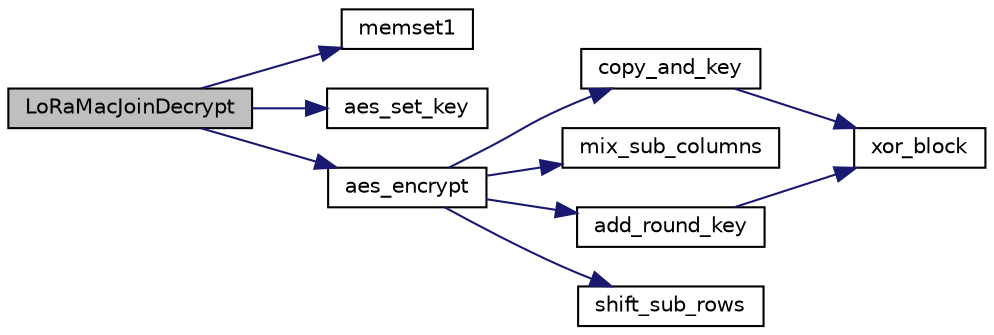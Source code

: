 digraph "LoRaMacJoinDecrypt"
{
  edge [fontname="Helvetica",fontsize="10",labelfontname="Helvetica",labelfontsize="10"];
  node [fontname="Helvetica",fontsize="10",shape=record];
  rankdir="LR";
  Node83 [label="LoRaMacJoinDecrypt",height=0.2,width=0.4,color="black", fillcolor="grey75", style="filled", fontcolor="black"];
  Node83 -> Node84 [color="midnightblue",fontsize="10",style="solid",fontname="Helvetica"];
  Node84 [label="memset1",height=0.2,width=0.4,color="black", fillcolor="white", style="filled",URL="$utilities_8c.html#a272ed6d691263d9762c98ed720b1fa3a",tooltip="Set size elements of dst array with value "];
  Node83 -> Node85 [color="midnightblue",fontsize="10",style="solid",fontname="Helvetica"];
  Node85 [label="aes_set_key",height=0.2,width=0.4,color="black", fillcolor="white", style="filled",URL="$aes_8c.html#a0ffc37ee1bbb50e7147bf6e7de5d73a1"];
  Node83 -> Node86 [color="midnightblue",fontsize="10",style="solid",fontname="Helvetica"];
  Node86 [label="aes_encrypt",height=0.2,width=0.4,color="black", fillcolor="white", style="filled",URL="$aes_8c.html#ac88fd4e9cb53f78713a8fce1a6fcffc0"];
  Node86 -> Node87 [color="midnightblue",fontsize="10",style="solid",fontname="Helvetica"];
  Node87 [label="copy_and_key",height=0.2,width=0.4,color="black", fillcolor="white", style="filled",URL="$aes_8c.html#a8166c0ad4d3789a4d2f4e83a3e5e4d97"];
  Node87 -> Node88 [color="midnightblue",fontsize="10",style="solid",fontname="Helvetica"];
  Node88 [label="xor_block",height=0.2,width=0.4,color="black", fillcolor="white", style="filled",URL="$aes_8c.html#aafcd677b2384ebb1d46cf3dec70d3707"];
  Node86 -> Node89 [color="midnightblue",fontsize="10",style="solid",fontname="Helvetica"];
  Node89 [label="mix_sub_columns",height=0.2,width=0.4,color="black", fillcolor="white", style="filled",URL="$aes_8c.html#afa9f83c53abecf3a81de7cb31ef04712"];
  Node86 -> Node90 [color="midnightblue",fontsize="10",style="solid",fontname="Helvetica"];
  Node90 [label="add_round_key",height=0.2,width=0.4,color="black", fillcolor="white", style="filled",URL="$aes_8c.html#ae1911494dc4fea7f043ff14aac0b9b6d"];
  Node90 -> Node88 [color="midnightblue",fontsize="10",style="solid",fontname="Helvetica"];
  Node86 -> Node91 [color="midnightblue",fontsize="10",style="solid",fontname="Helvetica"];
  Node91 [label="shift_sub_rows",height=0.2,width=0.4,color="black", fillcolor="white", style="filled",URL="$aes_8c.html#a7b4821df13a3c7109fe5a6d588f0f9d3"];
}

